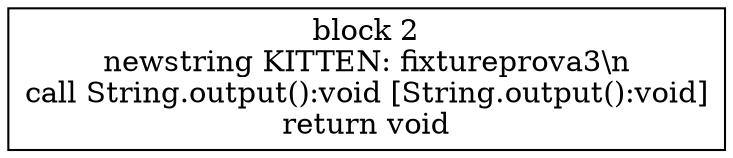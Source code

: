 digraph "testprova.fixture3" {
size = "11,7.5";
codeblock_2 [ shape = box, label = "block 2\nnewstring KITTEN: fixtureprova3\\n\ncall String.output():void [String.output():void]\nreturn void"];
}